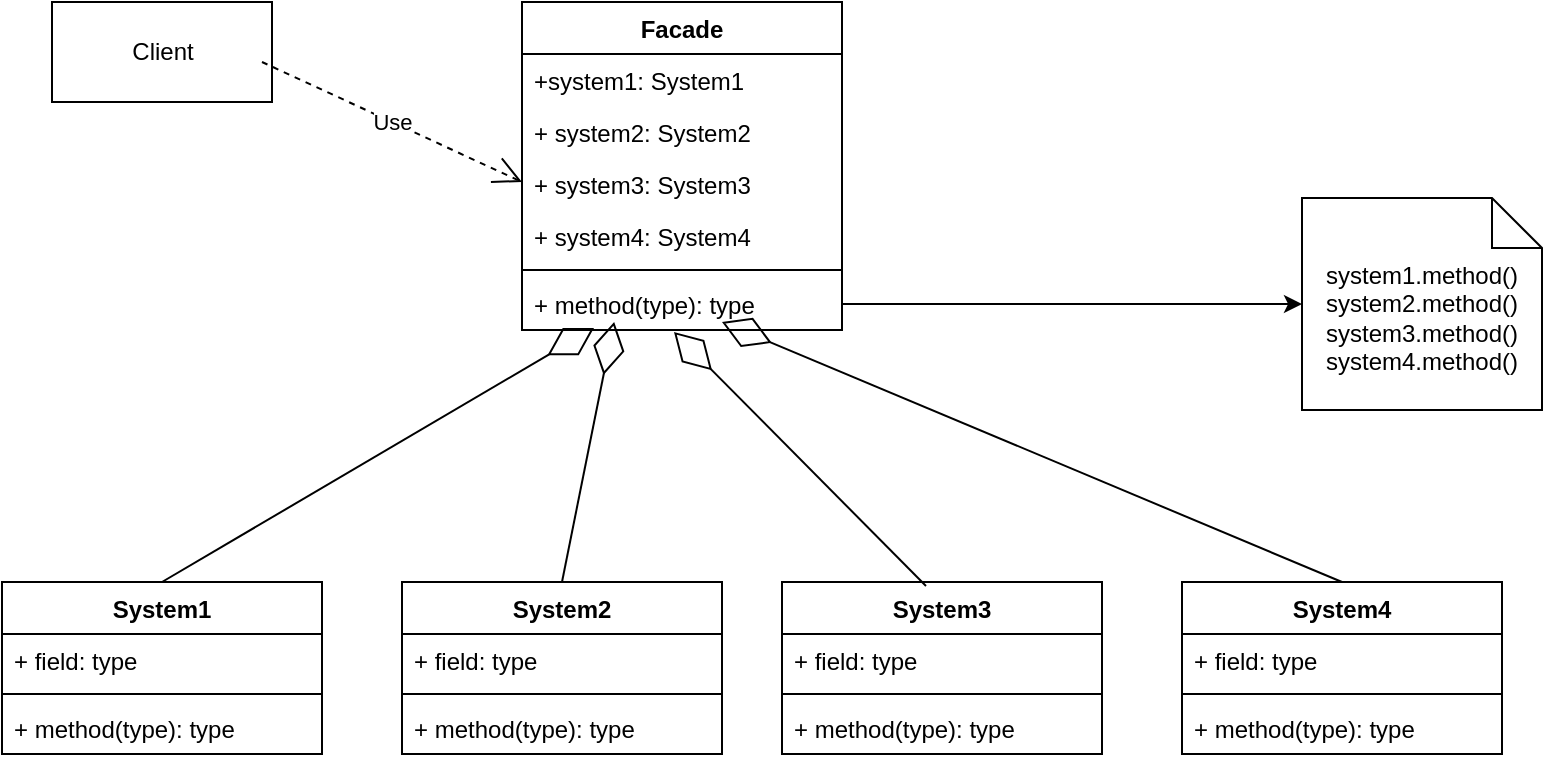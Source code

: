 <mxfile version="14.6.13" type="device"><diagram id="-9-cv9ey210VzwTXqWXF" name="第 1 页"><mxGraphModel dx="1422" dy="825" grid="1" gridSize="10" guides="1" tooltips="1" connect="1" arrows="1" fold="1" page="1" pageScale="1" pageWidth="827" pageHeight="1169" math="0" shadow="0"><root><mxCell id="0"/><mxCell id="1" parent="0"/><mxCell id="jgXUY7SVVpdY_NVX5Ntt-1" value="System1" style="swimlane;fontStyle=1;align=center;verticalAlign=top;childLayout=stackLayout;horizontal=1;startSize=26;horizontalStack=0;resizeParent=1;resizeParentMax=0;resizeLast=0;collapsible=1;marginBottom=0;" vertex="1" parent="1"><mxGeometry x="110" y="430" width="160" height="86" as="geometry"/></mxCell><mxCell id="jgXUY7SVVpdY_NVX5Ntt-28" value="" style="endArrow=diamondThin;endFill=0;endSize=24;html=1;entryX=0.225;entryY=0.962;entryDx=0;entryDy=0;entryPerimeter=0;" edge="1" parent="jgXUY7SVVpdY_NVX5Ntt-1" target="jgXUY7SVVpdY_NVX5Ntt-20"><mxGeometry width="160" relative="1" as="geometry"><mxPoint x="80" as="sourcePoint"/><mxPoint x="240" as="targetPoint"/></mxGeometry></mxCell><mxCell id="jgXUY7SVVpdY_NVX5Ntt-2" value="+ field: type" style="text;strokeColor=none;fillColor=none;align=left;verticalAlign=top;spacingLeft=4;spacingRight=4;overflow=hidden;rotatable=0;points=[[0,0.5],[1,0.5]];portConstraint=eastwest;" vertex="1" parent="jgXUY7SVVpdY_NVX5Ntt-1"><mxGeometry y="26" width="160" height="26" as="geometry"/></mxCell><mxCell id="jgXUY7SVVpdY_NVX5Ntt-3" value="" style="line;strokeWidth=1;fillColor=none;align=left;verticalAlign=middle;spacingTop=-1;spacingLeft=3;spacingRight=3;rotatable=0;labelPosition=right;points=[];portConstraint=eastwest;" vertex="1" parent="jgXUY7SVVpdY_NVX5Ntt-1"><mxGeometry y="52" width="160" height="8" as="geometry"/></mxCell><mxCell id="jgXUY7SVVpdY_NVX5Ntt-4" value="+ method(type): type" style="text;strokeColor=none;fillColor=none;align=left;verticalAlign=top;spacingLeft=4;spacingRight=4;overflow=hidden;rotatable=0;points=[[0,0.5],[1,0.5]];portConstraint=eastwest;" vertex="1" parent="jgXUY7SVVpdY_NVX5Ntt-1"><mxGeometry y="60" width="160" height="26" as="geometry"/></mxCell><mxCell id="jgXUY7SVVpdY_NVX5Ntt-5" value="System2" style="swimlane;fontStyle=1;align=center;verticalAlign=top;childLayout=stackLayout;horizontal=1;startSize=26;horizontalStack=0;resizeParent=1;resizeParentMax=0;resizeLast=0;collapsible=1;marginBottom=0;" vertex="1" parent="1"><mxGeometry x="310" y="430" width="160" height="86" as="geometry"/></mxCell><mxCell id="jgXUY7SVVpdY_NVX5Ntt-6" value="+ field: type" style="text;strokeColor=none;fillColor=none;align=left;verticalAlign=top;spacingLeft=4;spacingRight=4;overflow=hidden;rotatable=0;points=[[0,0.5],[1,0.5]];portConstraint=eastwest;" vertex="1" parent="jgXUY7SVVpdY_NVX5Ntt-5"><mxGeometry y="26" width="160" height="26" as="geometry"/></mxCell><mxCell id="jgXUY7SVVpdY_NVX5Ntt-7" value="" style="line;strokeWidth=1;fillColor=none;align=left;verticalAlign=middle;spacingTop=-1;spacingLeft=3;spacingRight=3;rotatable=0;labelPosition=right;points=[];portConstraint=eastwest;" vertex="1" parent="jgXUY7SVVpdY_NVX5Ntt-5"><mxGeometry y="52" width="160" height="8" as="geometry"/></mxCell><mxCell id="jgXUY7SVVpdY_NVX5Ntt-8" value="+ method(type): type" style="text;strokeColor=none;fillColor=none;align=left;verticalAlign=top;spacingLeft=4;spacingRight=4;overflow=hidden;rotatable=0;points=[[0,0.5],[1,0.5]];portConstraint=eastwest;" vertex="1" parent="jgXUY7SVVpdY_NVX5Ntt-5"><mxGeometry y="60" width="160" height="26" as="geometry"/></mxCell><mxCell id="jgXUY7SVVpdY_NVX5Ntt-9" value="System3" style="swimlane;fontStyle=1;align=center;verticalAlign=top;childLayout=stackLayout;horizontal=1;startSize=26;horizontalStack=0;resizeParent=1;resizeParentMax=0;resizeLast=0;collapsible=1;marginBottom=0;" vertex="1" parent="1"><mxGeometry x="500" y="430" width="160" height="86" as="geometry"/></mxCell><mxCell id="jgXUY7SVVpdY_NVX5Ntt-10" value="+ field: type" style="text;strokeColor=none;fillColor=none;align=left;verticalAlign=top;spacingLeft=4;spacingRight=4;overflow=hidden;rotatable=0;points=[[0,0.5],[1,0.5]];portConstraint=eastwest;" vertex="1" parent="jgXUY7SVVpdY_NVX5Ntt-9"><mxGeometry y="26" width="160" height="26" as="geometry"/></mxCell><mxCell id="jgXUY7SVVpdY_NVX5Ntt-11" value="" style="line;strokeWidth=1;fillColor=none;align=left;verticalAlign=middle;spacingTop=-1;spacingLeft=3;spacingRight=3;rotatable=0;labelPosition=right;points=[];portConstraint=eastwest;" vertex="1" parent="jgXUY7SVVpdY_NVX5Ntt-9"><mxGeometry y="52" width="160" height="8" as="geometry"/></mxCell><mxCell id="jgXUY7SVVpdY_NVX5Ntt-12" value="+ method(type): type" style="text;strokeColor=none;fillColor=none;align=left;verticalAlign=top;spacingLeft=4;spacingRight=4;overflow=hidden;rotatable=0;points=[[0,0.5],[1,0.5]];portConstraint=eastwest;" vertex="1" parent="jgXUY7SVVpdY_NVX5Ntt-9"><mxGeometry y="60" width="160" height="26" as="geometry"/></mxCell><mxCell id="jgXUY7SVVpdY_NVX5Ntt-13" value="System4" style="swimlane;fontStyle=1;align=center;verticalAlign=top;childLayout=stackLayout;horizontal=1;startSize=26;horizontalStack=0;resizeParent=1;resizeParentMax=0;resizeLast=0;collapsible=1;marginBottom=0;" vertex="1" parent="1"><mxGeometry x="700" y="430" width="160" height="86" as="geometry"/></mxCell><mxCell id="jgXUY7SVVpdY_NVX5Ntt-14" value="+ field: type" style="text;strokeColor=none;fillColor=none;align=left;verticalAlign=top;spacingLeft=4;spacingRight=4;overflow=hidden;rotatable=0;points=[[0,0.5],[1,0.5]];portConstraint=eastwest;" vertex="1" parent="jgXUY7SVVpdY_NVX5Ntt-13"><mxGeometry y="26" width="160" height="26" as="geometry"/></mxCell><mxCell id="jgXUY7SVVpdY_NVX5Ntt-15" value="" style="line;strokeWidth=1;fillColor=none;align=left;verticalAlign=middle;spacingTop=-1;spacingLeft=3;spacingRight=3;rotatable=0;labelPosition=right;points=[];portConstraint=eastwest;" vertex="1" parent="jgXUY7SVVpdY_NVX5Ntt-13"><mxGeometry y="52" width="160" height="8" as="geometry"/></mxCell><mxCell id="jgXUY7SVVpdY_NVX5Ntt-16" value="+ method(type): type" style="text;strokeColor=none;fillColor=none;align=left;verticalAlign=top;spacingLeft=4;spacingRight=4;overflow=hidden;rotatable=0;points=[[0,0.5],[1,0.5]];portConstraint=eastwest;" vertex="1" parent="jgXUY7SVVpdY_NVX5Ntt-13"><mxGeometry y="60" width="160" height="26" as="geometry"/></mxCell><mxCell id="jgXUY7SVVpdY_NVX5Ntt-17" value="Facade" style="swimlane;fontStyle=1;align=center;verticalAlign=top;childLayout=stackLayout;horizontal=1;startSize=26;horizontalStack=0;resizeParent=1;resizeParentMax=0;resizeLast=0;collapsible=1;marginBottom=0;" vertex="1" parent="1"><mxGeometry x="370" y="140" width="160" height="164" as="geometry"/></mxCell><mxCell id="jgXUY7SVVpdY_NVX5Ntt-18" value="+system1: System1" style="text;strokeColor=none;fillColor=none;align=left;verticalAlign=top;spacingLeft=4;spacingRight=4;overflow=hidden;rotatable=0;points=[[0,0.5],[1,0.5]];portConstraint=eastwest;" vertex="1" parent="jgXUY7SVVpdY_NVX5Ntt-17"><mxGeometry y="26" width="160" height="26" as="geometry"/></mxCell><mxCell id="jgXUY7SVVpdY_NVX5Ntt-21" value="+ system2: System2" style="text;strokeColor=none;fillColor=none;align=left;verticalAlign=top;spacingLeft=4;spacingRight=4;overflow=hidden;rotatable=0;points=[[0,0.5],[1,0.5]];portConstraint=eastwest;" vertex="1" parent="jgXUY7SVVpdY_NVX5Ntt-17"><mxGeometry y="52" width="160" height="26" as="geometry"/></mxCell><mxCell id="jgXUY7SVVpdY_NVX5Ntt-22" value="+ system3: System3" style="text;strokeColor=none;fillColor=none;align=left;verticalAlign=top;spacingLeft=4;spacingRight=4;overflow=hidden;rotatable=0;points=[[0,0.5],[1,0.5]];portConstraint=eastwest;" vertex="1" parent="jgXUY7SVVpdY_NVX5Ntt-17"><mxGeometry y="78" width="160" height="26" as="geometry"/></mxCell><mxCell id="jgXUY7SVVpdY_NVX5Ntt-23" value="+ system4: System4" style="text;strokeColor=none;fillColor=none;align=left;verticalAlign=top;spacingLeft=4;spacingRight=4;overflow=hidden;rotatable=0;points=[[0,0.5],[1,0.5]];portConstraint=eastwest;" vertex="1" parent="jgXUY7SVVpdY_NVX5Ntt-17"><mxGeometry y="104" width="160" height="26" as="geometry"/></mxCell><mxCell id="jgXUY7SVVpdY_NVX5Ntt-19" value="" style="line;strokeWidth=1;fillColor=none;align=left;verticalAlign=middle;spacingTop=-1;spacingLeft=3;spacingRight=3;rotatable=0;labelPosition=right;points=[];portConstraint=eastwest;" vertex="1" parent="jgXUY7SVVpdY_NVX5Ntt-17"><mxGeometry y="130" width="160" height="8" as="geometry"/></mxCell><mxCell id="jgXUY7SVVpdY_NVX5Ntt-20" value="+ method(type): type" style="text;strokeColor=none;fillColor=none;align=left;verticalAlign=top;spacingLeft=4;spacingRight=4;overflow=hidden;rotatable=0;points=[[0,0.5],[1,0.5]];portConstraint=eastwest;" vertex="1" parent="jgXUY7SVVpdY_NVX5Ntt-17"><mxGeometry y="138" width="160" height="26" as="geometry"/></mxCell><mxCell id="jgXUY7SVVpdY_NVX5Ntt-24" value="system1.method()&lt;br&gt;system2.method()&lt;br&gt;system3.method()&lt;br&gt;system4.method()&lt;br&gt;&lt;br&gt;" style="shape=note2;boundedLbl=1;whiteSpace=wrap;html=1;size=25;verticalAlign=top;align=center;" vertex="1" parent="1"><mxGeometry x="760" y="238" width="120" height="106" as="geometry"/></mxCell><mxCell id="jgXUY7SVVpdY_NVX5Ntt-27" style="edgeStyle=orthogonalEdgeStyle;rounded=0;orthogonalLoop=1;jettySize=auto;html=1;entryX=0;entryY=0.5;entryDx=0;entryDy=0;entryPerimeter=0;" edge="1" parent="1" source="jgXUY7SVVpdY_NVX5Ntt-20" target="jgXUY7SVVpdY_NVX5Ntt-24"><mxGeometry relative="1" as="geometry"><mxPoint x="560" y="291" as="targetPoint"/></mxGeometry></mxCell><mxCell id="jgXUY7SVVpdY_NVX5Ntt-29" value="" style="endArrow=diamondThin;endFill=0;endSize=24;html=1;entryX=0.288;entryY=0.846;entryDx=0;entryDy=0;entryPerimeter=0;exitX=0.5;exitY=0;exitDx=0;exitDy=0;" edge="1" parent="1" source="jgXUY7SVVpdY_NVX5Ntt-5" target="jgXUY7SVVpdY_NVX5Ntt-20"><mxGeometry width="160" relative="1" as="geometry"><mxPoint x="200" y="440" as="sourcePoint"/><mxPoint x="416" y="313.012" as="targetPoint"/></mxGeometry></mxCell><mxCell id="jgXUY7SVVpdY_NVX5Ntt-30" value="" style="endArrow=diamondThin;endFill=0;endSize=24;html=1;entryX=0.475;entryY=1.038;entryDx=0;entryDy=0;entryPerimeter=0;exitX=0.45;exitY=0.023;exitDx=0;exitDy=0;exitPerimeter=0;" edge="1" parent="1" source="jgXUY7SVVpdY_NVX5Ntt-9" target="jgXUY7SVVpdY_NVX5Ntt-20"><mxGeometry width="160" relative="1" as="geometry"><mxPoint x="400" y="440" as="sourcePoint"/><mxPoint x="426.08" y="309.996" as="targetPoint"/></mxGeometry></mxCell><mxCell id="jgXUY7SVVpdY_NVX5Ntt-31" value="" style="endArrow=diamondThin;endFill=0;endSize=24;html=1;entryX=0.625;entryY=0.846;entryDx=0;entryDy=0;entryPerimeter=0;exitX=0.5;exitY=0;exitDx=0;exitDy=0;" edge="1" parent="1" source="jgXUY7SVVpdY_NVX5Ntt-13" target="jgXUY7SVVpdY_NVX5Ntt-20"><mxGeometry width="160" relative="1" as="geometry"><mxPoint x="450" y="430" as="sourcePoint"/><mxPoint x="476.08" y="299.996" as="targetPoint"/></mxGeometry></mxCell><mxCell id="jgXUY7SVVpdY_NVX5Ntt-32" value="Client" style="html=1;" vertex="1" parent="1"><mxGeometry x="135" y="140" width="110" height="50" as="geometry"/></mxCell><mxCell id="jgXUY7SVVpdY_NVX5Ntt-33" value="Use" style="endArrow=open;endSize=12;dashed=1;html=1;" edge="1" parent="1"><mxGeometry width="160" relative="1" as="geometry"><mxPoint x="240" y="170" as="sourcePoint"/><mxPoint x="370" y="230" as="targetPoint"/></mxGeometry></mxCell></root></mxGraphModel></diagram></mxfile>